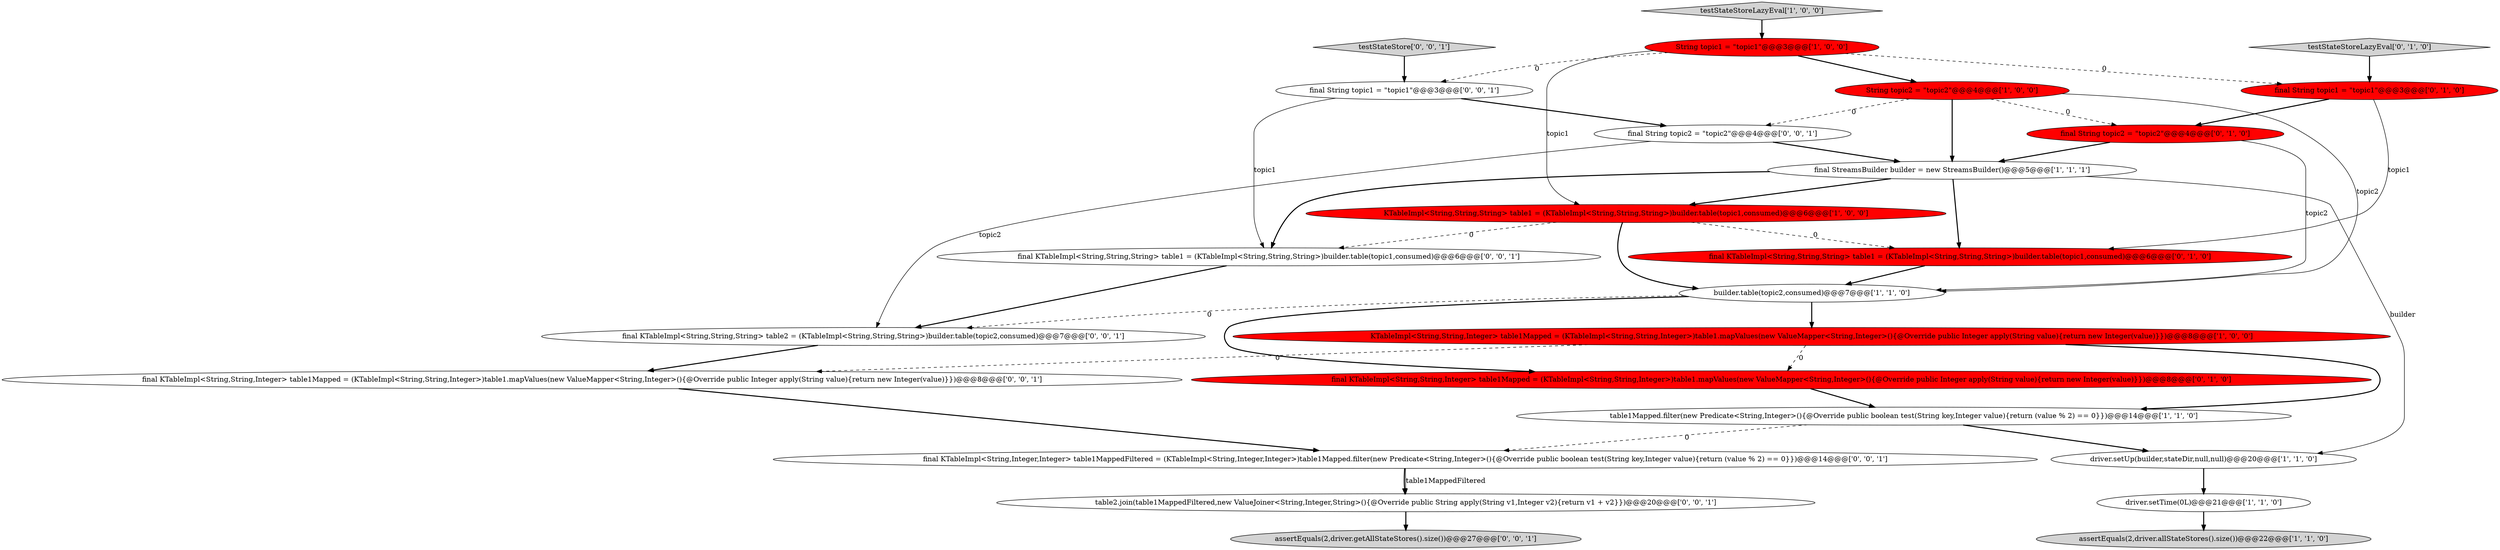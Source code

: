 digraph {
1 [style = filled, label = "builder.table(topic2,consumed)@@@7@@@['1', '1', '0']", fillcolor = white, shape = ellipse image = "AAA0AAABBB1BBB"];
12 [style = filled, label = "testStateStoreLazyEval['0', '1', '0']", fillcolor = lightgray, shape = diamond image = "AAA0AAABBB2BBB"];
21 [style = filled, label = "final KTableImpl<String,String,String> table1 = (KTableImpl<String,String,String>)builder.table(topic1,consumed)@@@6@@@['0', '0', '1']", fillcolor = white, shape = ellipse image = "AAA0AAABBB3BBB"];
11 [style = filled, label = "final KTableImpl<String,String,Integer> table1Mapped = (KTableImpl<String,String,Integer>)table1.mapValues(new ValueMapper<String,Integer>(){@Override public Integer apply(String value){return new Integer(value)}})@@@8@@@['0', '1', '0']", fillcolor = red, shape = ellipse image = "AAA1AAABBB2BBB"];
22 [style = filled, label = "final KTableImpl<String,Integer,Integer> table1MappedFiltered = (KTableImpl<String,Integer,Integer>)table1Mapped.filter(new Predicate<String,Integer>(){@Override public boolean test(String key,Integer value){return (value % 2) == 0}})@@@14@@@['0', '0', '1']", fillcolor = white, shape = ellipse image = "AAA0AAABBB3BBB"];
16 [style = filled, label = "final KTableImpl<String,String,Integer> table1Mapped = (KTableImpl<String,String,Integer>)table1.mapValues(new ValueMapper<String,Integer>(){@Override public Integer apply(String value){return new Integer(value)}})@@@8@@@['0', '0', '1']", fillcolor = white, shape = ellipse image = "AAA0AAABBB3BBB"];
0 [style = filled, label = "final StreamsBuilder builder = new StreamsBuilder()@@@5@@@['1', '1', '1']", fillcolor = white, shape = ellipse image = "AAA0AAABBB1BBB"];
7 [style = filled, label = "KTableImpl<String,String,String> table1 = (KTableImpl<String,String,String>)builder.table(topic1,consumed)@@@6@@@['1', '0', '0']", fillcolor = red, shape = ellipse image = "AAA1AAABBB1BBB"];
9 [style = filled, label = "driver.setTime(0L)@@@21@@@['1', '1', '0']", fillcolor = white, shape = ellipse image = "AAA0AAABBB1BBB"];
5 [style = filled, label = "table1Mapped.filter(new Predicate<String,Integer>(){@Override public boolean test(String key,Integer value){return (value % 2) == 0}})@@@14@@@['1', '1', '0']", fillcolor = white, shape = ellipse image = "AAA0AAABBB1BBB"];
4 [style = filled, label = "String topic1 = \"topic1\"@@@3@@@['1', '0', '0']", fillcolor = red, shape = ellipse image = "AAA1AAABBB1BBB"];
3 [style = filled, label = "driver.setUp(builder,stateDir,null,null)@@@20@@@['1', '1', '0']", fillcolor = white, shape = ellipse image = "AAA0AAABBB1BBB"];
15 [style = filled, label = "final String topic2 = \"topic2\"@@@4@@@['0', '1', '0']", fillcolor = red, shape = ellipse image = "AAA1AAABBB2BBB"];
13 [style = filled, label = "final KTableImpl<String,String,String> table1 = (KTableImpl<String,String,String>)builder.table(topic1,consumed)@@@6@@@['0', '1', '0']", fillcolor = red, shape = ellipse image = "AAA1AAABBB2BBB"];
18 [style = filled, label = "final String topic1 = \"topic1\"@@@3@@@['0', '0', '1']", fillcolor = white, shape = ellipse image = "AAA0AAABBB3BBB"];
19 [style = filled, label = "table2.join(table1MappedFiltered,new ValueJoiner<String,Integer,String>(){@Override public String apply(String v1,Integer v2){return v1 + v2}})@@@20@@@['0', '0', '1']", fillcolor = white, shape = ellipse image = "AAA0AAABBB3BBB"];
20 [style = filled, label = "assertEquals(2,driver.getAllStateStores().size())@@@27@@@['0', '0', '1']", fillcolor = lightgray, shape = ellipse image = "AAA0AAABBB3BBB"];
14 [style = filled, label = "final String topic1 = \"topic1\"@@@3@@@['0', '1', '0']", fillcolor = red, shape = ellipse image = "AAA1AAABBB2BBB"];
2 [style = filled, label = "KTableImpl<String,String,Integer> table1Mapped = (KTableImpl<String,String,Integer>)table1.mapValues(new ValueMapper<String,Integer>(){@Override public Integer apply(String value){return new Integer(value)}})@@@8@@@['1', '0', '0']", fillcolor = red, shape = ellipse image = "AAA1AAABBB1BBB"];
23 [style = filled, label = "final String topic2 = \"topic2\"@@@4@@@['0', '0', '1']", fillcolor = white, shape = ellipse image = "AAA0AAABBB3BBB"];
8 [style = filled, label = "testStateStoreLazyEval['1', '0', '0']", fillcolor = lightgray, shape = diamond image = "AAA0AAABBB1BBB"];
17 [style = filled, label = "testStateStore['0', '0', '1']", fillcolor = lightgray, shape = diamond image = "AAA0AAABBB3BBB"];
24 [style = filled, label = "final KTableImpl<String,String,String> table2 = (KTableImpl<String,String,String>)builder.table(topic2,consumed)@@@7@@@['0', '0', '1']", fillcolor = white, shape = ellipse image = "AAA0AAABBB3BBB"];
10 [style = filled, label = "String topic2 = \"topic2\"@@@4@@@['1', '0', '0']", fillcolor = red, shape = ellipse image = "AAA1AAABBB1BBB"];
6 [style = filled, label = "assertEquals(2,driver.allStateStores().size())@@@22@@@['1', '1', '0']", fillcolor = lightgray, shape = ellipse image = "AAA0AAABBB1BBB"];
5->3 [style = bold, label=""];
4->10 [style = bold, label=""];
10->15 [style = dashed, label="0"];
4->18 [style = dashed, label="0"];
7->21 [style = dashed, label="0"];
7->1 [style = bold, label=""];
0->13 [style = bold, label=""];
18->23 [style = bold, label=""];
22->19 [style = bold, label=""];
4->7 [style = solid, label="topic1"];
19->20 [style = bold, label=""];
23->24 [style = solid, label="topic2"];
21->24 [style = bold, label=""];
0->21 [style = bold, label=""];
16->22 [style = bold, label=""];
23->0 [style = bold, label=""];
14->13 [style = solid, label="topic1"];
13->1 [style = bold, label=""];
1->11 [style = bold, label=""];
9->6 [style = bold, label=""];
0->7 [style = bold, label=""];
3->9 [style = bold, label=""];
24->16 [style = bold, label=""];
11->5 [style = bold, label=""];
0->3 [style = solid, label="builder"];
1->24 [style = dashed, label="0"];
2->16 [style = dashed, label="0"];
15->0 [style = bold, label=""];
10->0 [style = bold, label=""];
12->14 [style = bold, label=""];
7->13 [style = dashed, label="0"];
2->11 [style = dashed, label="0"];
14->15 [style = bold, label=""];
1->2 [style = bold, label=""];
22->19 [style = solid, label="table1MappedFiltered"];
4->14 [style = dashed, label="0"];
5->22 [style = dashed, label="0"];
8->4 [style = bold, label=""];
18->21 [style = solid, label="topic1"];
15->1 [style = solid, label="topic2"];
10->23 [style = dashed, label="0"];
17->18 [style = bold, label=""];
2->5 [style = bold, label=""];
10->1 [style = solid, label="topic2"];
}
